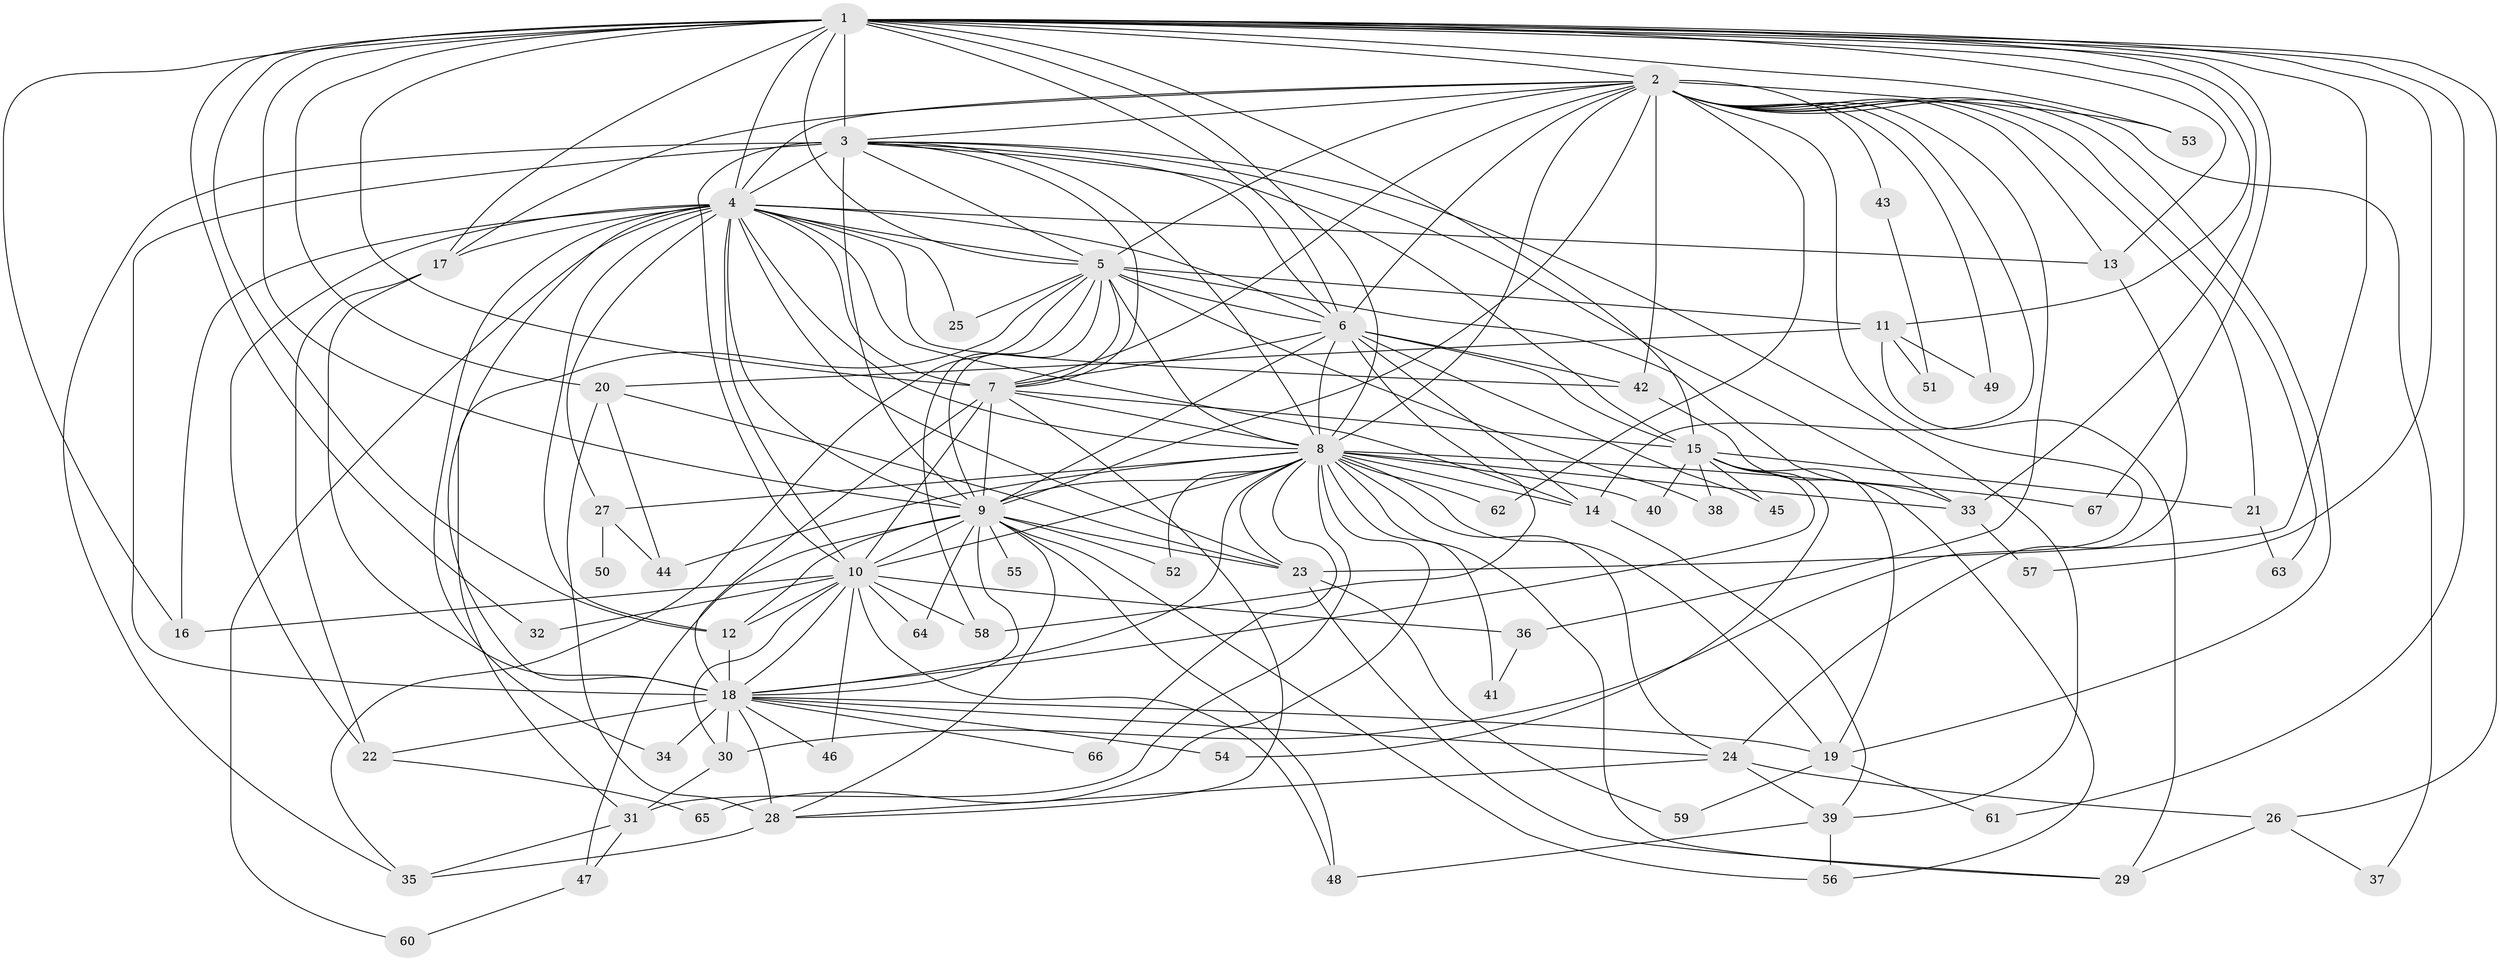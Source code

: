 // original degree distribution, {24: 0.022388059701492536, 25: 0.007462686567164179, 32: 0.007462686567164179, 26: 0.007462686567164179, 18: 0.007462686567164179, 16: 0.007462686567164179, 14: 0.007462686567164179, 33: 0.007462686567164179, 2: 0.5149253731343284, 6: 0.022388059701492536, 4: 0.13432835820895522, 7: 0.007462686567164179, 9: 0.007462686567164179, 3: 0.20149253731343283, 5: 0.03731343283582089}
// Generated by graph-tools (version 1.1) at 2025/34/03/09/25 02:34:47]
// undirected, 67 vertices, 192 edges
graph export_dot {
graph [start="1"]
  node [color=gray90,style=filled];
  1;
  2;
  3;
  4;
  5;
  6;
  7;
  8;
  9;
  10;
  11;
  12;
  13;
  14;
  15;
  16;
  17;
  18;
  19;
  20;
  21;
  22;
  23;
  24;
  25;
  26;
  27;
  28;
  29;
  30;
  31;
  32;
  33;
  34;
  35;
  36;
  37;
  38;
  39;
  40;
  41;
  42;
  43;
  44;
  45;
  46;
  47;
  48;
  49;
  50;
  51;
  52;
  53;
  54;
  55;
  56;
  57;
  58;
  59;
  60;
  61;
  62;
  63;
  64;
  65;
  66;
  67;
  1 -- 2 [weight=2.0];
  1 -- 3 [weight=2.0];
  1 -- 4 [weight=2.0];
  1 -- 5 [weight=2.0];
  1 -- 6 [weight=2.0];
  1 -- 7 [weight=2.0];
  1 -- 8 [weight=3.0];
  1 -- 9 [weight=2.0];
  1 -- 11 [weight=1.0];
  1 -- 12 [weight=1.0];
  1 -- 13 [weight=1.0];
  1 -- 15 [weight=1.0];
  1 -- 16 [weight=2.0];
  1 -- 17 [weight=1.0];
  1 -- 20 [weight=4.0];
  1 -- 23 [weight=1.0];
  1 -- 26 [weight=1.0];
  1 -- 32 [weight=1.0];
  1 -- 33 [weight=1.0];
  1 -- 53 [weight=1.0];
  1 -- 57 [weight=1.0];
  1 -- 61 [weight=1.0];
  1 -- 67 [weight=1.0];
  2 -- 3 [weight=1.0];
  2 -- 4 [weight=1.0];
  2 -- 5 [weight=1.0];
  2 -- 6 [weight=1.0];
  2 -- 7 [weight=1.0];
  2 -- 8 [weight=2.0];
  2 -- 9 [weight=2.0];
  2 -- 13 [weight=1.0];
  2 -- 14 [weight=1.0];
  2 -- 17 [weight=1.0];
  2 -- 19 [weight=1.0];
  2 -- 21 [weight=1.0];
  2 -- 30 [weight=1.0];
  2 -- 36 [weight=1.0];
  2 -- 37 [weight=1.0];
  2 -- 42 [weight=1.0];
  2 -- 43 [weight=1.0];
  2 -- 49 [weight=1.0];
  2 -- 53 [weight=1.0];
  2 -- 62 [weight=1.0];
  2 -- 63 [weight=1.0];
  3 -- 4 [weight=2.0];
  3 -- 5 [weight=1.0];
  3 -- 6 [weight=1.0];
  3 -- 7 [weight=2.0];
  3 -- 8 [weight=1.0];
  3 -- 9 [weight=1.0];
  3 -- 10 [weight=2.0];
  3 -- 15 [weight=1.0];
  3 -- 18 [weight=14.0];
  3 -- 33 [weight=1.0];
  3 -- 35 [weight=1.0];
  3 -- 39 [weight=1.0];
  4 -- 5 [weight=1.0];
  4 -- 6 [weight=1.0];
  4 -- 7 [weight=2.0];
  4 -- 8 [weight=1.0];
  4 -- 9 [weight=2.0];
  4 -- 10 [weight=1.0];
  4 -- 12 [weight=1.0];
  4 -- 13 [weight=1.0];
  4 -- 14 [weight=1.0];
  4 -- 16 [weight=1.0];
  4 -- 17 [weight=1.0];
  4 -- 18 [weight=2.0];
  4 -- 22 [weight=1.0];
  4 -- 23 [weight=1.0];
  4 -- 25 [weight=1.0];
  4 -- 27 [weight=1.0];
  4 -- 34 [weight=1.0];
  4 -- 42 [weight=1.0];
  4 -- 60 [weight=1.0];
  5 -- 6 [weight=2.0];
  5 -- 7 [weight=1.0];
  5 -- 8 [weight=2.0];
  5 -- 9 [weight=1.0];
  5 -- 11 [weight=1.0];
  5 -- 25 [weight=1.0];
  5 -- 31 [weight=1.0];
  5 -- 33 [weight=1.0];
  5 -- 35 [weight=1.0];
  5 -- 38 [weight=1.0];
  5 -- 58 [weight=1.0];
  6 -- 7 [weight=2.0];
  6 -- 8 [weight=1.0];
  6 -- 9 [weight=1.0];
  6 -- 14 [weight=1.0];
  6 -- 15 [weight=1.0];
  6 -- 42 [weight=2.0];
  6 -- 45 [weight=1.0];
  6 -- 58 [weight=1.0];
  7 -- 8 [weight=1.0];
  7 -- 9 [weight=2.0];
  7 -- 10 [weight=10.0];
  7 -- 15 [weight=1.0];
  7 -- 18 [weight=1.0];
  7 -- 28 [weight=1.0];
  8 -- 9 [weight=2.0];
  8 -- 10 [weight=1.0];
  8 -- 14 [weight=1.0];
  8 -- 18 [weight=1.0];
  8 -- 19 [weight=1.0];
  8 -- 23 [weight=2.0];
  8 -- 24 [weight=1.0];
  8 -- 27 [weight=1.0];
  8 -- 29 [weight=1.0];
  8 -- 31 [weight=1.0];
  8 -- 33 [weight=1.0];
  8 -- 40 [weight=1.0];
  8 -- 41 [weight=1.0];
  8 -- 44 [weight=1.0];
  8 -- 52 [weight=1.0];
  8 -- 62 [weight=1.0];
  8 -- 65 [weight=1.0];
  8 -- 66 [weight=1.0];
  8 -- 67 [weight=1.0];
  9 -- 10 [weight=1.0];
  9 -- 12 [weight=1.0];
  9 -- 18 [weight=1.0];
  9 -- 23 [weight=1.0];
  9 -- 28 [weight=1.0];
  9 -- 47 [weight=1.0];
  9 -- 48 [weight=1.0];
  9 -- 52 [weight=1.0];
  9 -- 55 [weight=1.0];
  9 -- 56 [weight=1.0];
  9 -- 64 [weight=1.0];
  10 -- 12 [weight=2.0];
  10 -- 16 [weight=1.0];
  10 -- 18 [weight=2.0];
  10 -- 30 [weight=1.0];
  10 -- 32 [weight=1.0];
  10 -- 36 [weight=1.0];
  10 -- 46 [weight=1.0];
  10 -- 48 [weight=1.0];
  10 -- 58 [weight=1.0];
  10 -- 64 [weight=1.0];
  11 -- 20 [weight=1.0];
  11 -- 29 [weight=1.0];
  11 -- 49 [weight=1.0];
  11 -- 51 [weight=1.0];
  12 -- 18 [weight=1.0];
  13 -- 24 [weight=1.0];
  14 -- 39 [weight=1.0];
  15 -- 18 [weight=1.0];
  15 -- 19 [weight=1.0];
  15 -- 21 [weight=1.0];
  15 -- 38 [weight=1.0];
  15 -- 40 [weight=1.0];
  15 -- 45 [weight=1.0];
  15 -- 54 [weight=1.0];
  17 -- 18 [weight=1.0];
  17 -- 22 [weight=1.0];
  18 -- 19 [weight=1.0];
  18 -- 22 [weight=1.0];
  18 -- 24 [weight=1.0];
  18 -- 28 [weight=2.0];
  18 -- 30 [weight=1.0];
  18 -- 34 [weight=1.0];
  18 -- 46 [weight=1.0];
  18 -- 54 [weight=1.0];
  18 -- 66 [weight=1.0];
  19 -- 59 [weight=1.0];
  19 -- 61 [weight=1.0];
  20 -- 23 [weight=1.0];
  20 -- 28 [weight=1.0];
  20 -- 44 [weight=1.0];
  21 -- 63 [weight=1.0];
  22 -- 65 [weight=1.0];
  23 -- 29 [weight=1.0];
  23 -- 59 [weight=1.0];
  24 -- 26 [weight=1.0];
  24 -- 28 [weight=1.0];
  24 -- 39 [weight=1.0];
  26 -- 29 [weight=1.0];
  26 -- 37 [weight=1.0];
  27 -- 44 [weight=1.0];
  27 -- 50 [weight=1.0];
  28 -- 35 [weight=1.0];
  30 -- 31 [weight=1.0];
  31 -- 35 [weight=1.0];
  31 -- 47 [weight=1.0];
  33 -- 57 [weight=1.0];
  36 -- 41 [weight=1.0];
  39 -- 48 [weight=1.0];
  39 -- 56 [weight=1.0];
  42 -- 56 [weight=1.0];
  43 -- 51 [weight=1.0];
  47 -- 60 [weight=1.0];
}
